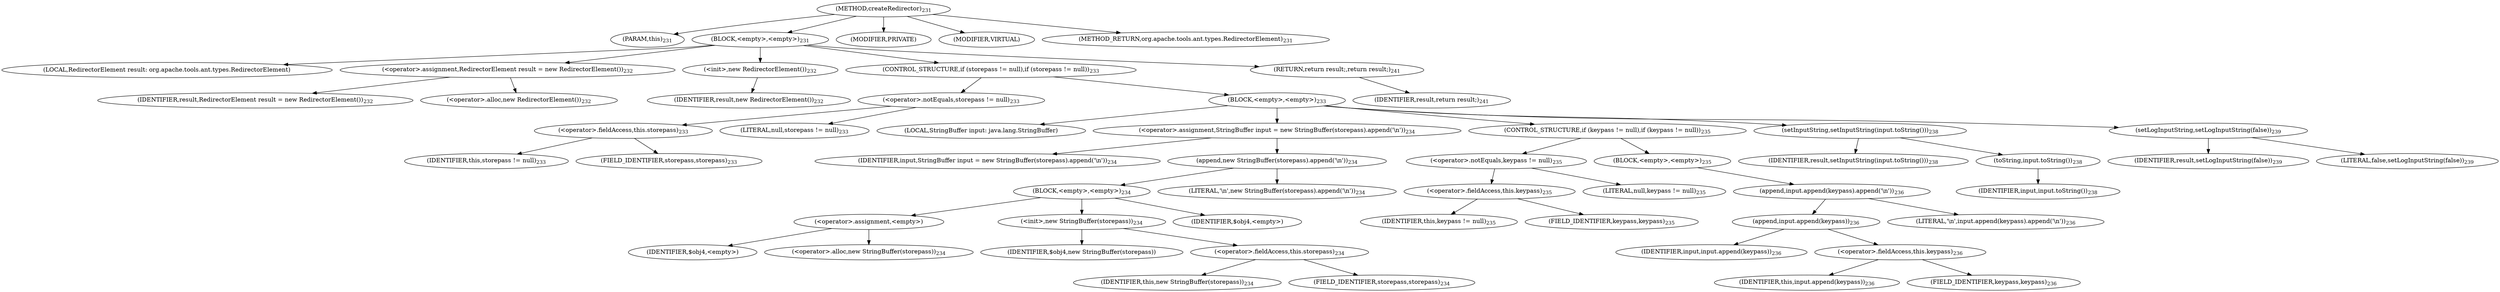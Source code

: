 digraph "createRedirector" {  
"258" [label = <(METHOD,createRedirector)<SUB>231</SUB>> ]
"259" [label = <(PARAM,this)<SUB>231</SUB>> ]
"260" [label = <(BLOCK,&lt;empty&gt;,&lt;empty&gt;)<SUB>231</SUB>> ]
"22" [label = <(LOCAL,RedirectorElement result: org.apache.tools.ant.types.RedirectorElement)> ]
"261" [label = <(&lt;operator&gt;.assignment,RedirectorElement result = new RedirectorElement())<SUB>232</SUB>> ]
"262" [label = <(IDENTIFIER,result,RedirectorElement result = new RedirectorElement())<SUB>232</SUB>> ]
"263" [label = <(&lt;operator&gt;.alloc,new RedirectorElement())<SUB>232</SUB>> ]
"264" [label = <(&lt;init&gt;,new RedirectorElement())<SUB>232</SUB>> ]
"21" [label = <(IDENTIFIER,result,new RedirectorElement())<SUB>232</SUB>> ]
"265" [label = <(CONTROL_STRUCTURE,if (storepass != null),if (storepass != null))<SUB>233</SUB>> ]
"266" [label = <(&lt;operator&gt;.notEquals,storepass != null)<SUB>233</SUB>> ]
"267" [label = <(&lt;operator&gt;.fieldAccess,this.storepass)<SUB>233</SUB>> ]
"268" [label = <(IDENTIFIER,this,storepass != null)<SUB>233</SUB>> ]
"269" [label = <(FIELD_IDENTIFIER,storepass,storepass)<SUB>233</SUB>> ]
"270" [label = <(LITERAL,null,storepass != null)<SUB>233</SUB>> ]
"271" [label = <(BLOCK,&lt;empty&gt;,&lt;empty&gt;)<SUB>233</SUB>> ]
"272" [label = <(LOCAL,StringBuffer input: java.lang.StringBuffer)> ]
"273" [label = <(&lt;operator&gt;.assignment,StringBuffer input = new StringBuffer(storepass).append('\n'))<SUB>234</SUB>> ]
"274" [label = <(IDENTIFIER,input,StringBuffer input = new StringBuffer(storepass).append('\n'))<SUB>234</SUB>> ]
"275" [label = <(append,new StringBuffer(storepass).append('\n'))<SUB>234</SUB>> ]
"276" [label = <(BLOCK,&lt;empty&gt;,&lt;empty&gt;)<SUB>234</SUB>> ]
"277" [label = <(&lt;operator&gt;.assignment,&lt;empty&gt;)> ]
"278" [label = <(IDENTIFIER,$obj4,&lt;empty&gt;)> ]
"279" [label = <(&lt;operator&gt;.alloc,new StringBuffer(storepass))<SUB>234</SUB>> ]
"280" [label = <(&lt;init&gt;,new StringBuffer(storepass))<SUB>234</SUB>> ]
"281" [label = <(IDENTIFIER,$obj4,new StringBuffer(storepass))> ]
"282" [label = <(&lt;operator&gt;.fieldAccess,this.storepass)<SUB>234</SUB>> ]
"283" [label = <(IDENTIFIER,this,new StringBuffer(storepass))<SUB>234</SUB>> ]
"284" [label = <(FIELD_IDENTIFIER,storepass,storepass)<SUB>234</SUB>> ]
"285" [label = <(IDENTIFIER,$obj4,&lt;empty&gt;)> ]
"286" [label = <(LITERAL,'\n',new StringBuffer(storepass).append('\n'))<SUB>234</SUB>> ]
"287" [label = <(CONTROL_STRUCTURE,if (keypass != null),if (keypass != null))<SUB>235</SUB>> ]
"288" [label = <(&lt;operator&gt;.notEquals,keypass != null)<SUB>235</SUB>> ]
"289" [label = <(&lt;operator&gt;.fieldAccess,this.keypass)<SUB>235</SUB>> ]
"290" [label = <(IDENTIFIER,this,keypass != null)<SUB>235</SUB>> ]
"291" [label = <(FIELD_IDENTIFIER,keypass,keypass)<SUB>235</SUB>> ]
"292" [label = <(LITERAL,null,keypass != null)<SUB>235</SUB>> ]
"293" [label = <(BLOCK,&lt;empty&gt;,&lt;empty&gt;)<SUB>235</SUB>> ]
"294" [label = <(append,input.append(keypass).append('\n'))<SUB>236</SUB>> ]
"295" [label = <(append,input.append(keypass))<SUB>236</SUB>> ]
"296" [label = <(IDENTIFIER,input,input.append(keypass))<SUB>236</SUB>> ]
"297" [label = <(&lt;operator&gt;.fieldAccess,this.keypass)<SUB>236</SUB>> ]
"298" [label = <(IDENTIFIER,this,input.append(keypass))<SUB>236</SUB>> ]
"299" [label = <(FIELD_IDENTIFIER,keypass,keypass)<SUB>236</SUB>> ]
"300" [label = <(LITERAL,'\n',input.append(keypass).append('\n'))<SUB>236</SUB>> ]
"301" [label = <(setInputString,setInputString(input.toString()))<SUB>238</SUB>> ]
"302" [label = <(IDENTIFIER,result,setInputString(input.toString()))<SUB>238</SUB>> ]
"303" [label = <(toString,input.toString())<SUB>238</SUB>> ]
"304" [label = <(IDENTIFIER,input,input.toString())<SUB>238</SUB>> ]
"305" [label = <(setLogInputString,setLogInputString(false))<SUB>239</SUB>> ]
"306" [label = <(IDENTIFIER,result,setLogInputString(false))<SUB>239</SUB>> ]
"307" [label = <(LITERAL,false,setLogInputString(false))<SUB>239</SUB>> ]
"308" [label = <(RETURN,return result;,return result;)<SUB>241</SUB>> ]
"309" [label = <(IDENTIFIER,result,return result;)<SUB>241</SUB>> ]
"310" [label = <(MODIFIER,PRIVATE)> ]
"311" [label = <(MODIFIER,VIRTUAL)> ]
"312" [label = <(METHOD_RETURN,org.apache.tools.ant.types.RedirectorElement)<SUB>231</SUB>> ]
  "258" -> "259" 
  "258" -> "260" 
  "258" -> "310" 
  "258" -> "311" 
  "258" -> "312" 
  "260" -> "22" 
  "260" -> "261" 
  "260" -> "264" 
  "260" -> "265" 
  "260" -> "308" 
  "261" -> "262" 
  "261" -> "263" 
  "264" -> "21" 
  "265" -> "266" 
  "265" -> "271" 
  "266" -> "267" 
  "266" -> "270" 
  "267" -> "268" 
  "267" -> "269" 
  "271" -> "272" 
  "271" -> "273" 
  "271" -> "287" 
  "271" -> "301" 
  "271" -> "305" 
  "273" -> "274" 
  "273" -> "275" 
  "275" -> "276" 
  "275" -> "286" 
  "276" -> "277" 
  "276" -> "280" 
  "276" -> "285" 
  "277" -> "278" 
  "277" -> "279" 
  "280" -> "281" 
  "280" -> "282" 
  "282" -> "283" 
  "282" -> "284" 
  "287" -> "288" 
  "287" -> "293" 
  "288" -> "289" 
  "288" -> "292" 
  "289" -> "290" 
  "289" -> "291" 
  "293" -> "294" 
  "294" -> "295" 
  "294" -> "300" 
  "295" -> "296" 
  "295" -> "297" 
  "297" -> "298" 
  "297" -> "299" 
  "301" -> "302" 
  "301" -> "303" 
  "303" -> "304" 
  "305" -> "306" 
  "305" -> "307" 
  "308" -> "309" 
}
